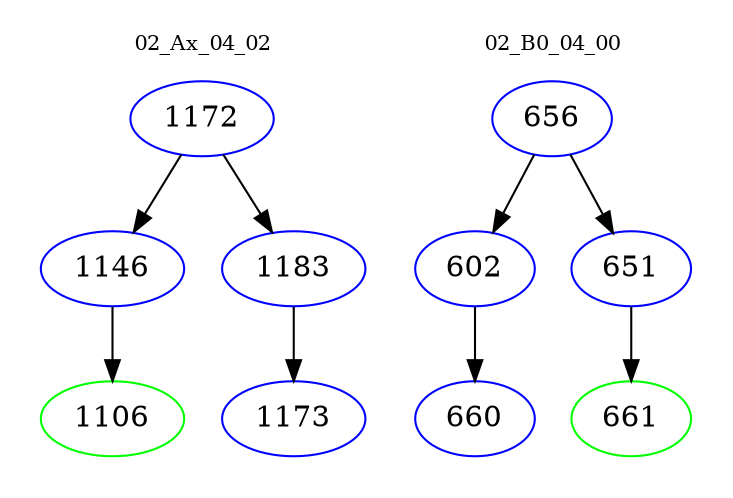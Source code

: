 digraph{
subgraph cluster_0 {
color = white
label = "02_Ax_04_02";
fontsize=10;
T0_1172 [label="1172", color="blue"]
T0_1172 -> T0_1146 [color="black"]
T0_1146 [label="1146", color="blue"]
T0_1146 -> T0_1106 [color="black"]
T0_1106 [label="1106", color="green"]
T0_1172 -> T0_1183 [color="black"]
T0_1183 [label="1183", color="blue"]
T0_1183 -> T0_1173 [color="black"]
T0_1173 [label="1173", color="blue"]
}
subgraph cluster_1 {
color = white
label = "02_B0_04_00";
fontsize=10;
T1_656 [label="656", color="blue"]
T1_656 -> T1_602 [color="black"]
T1_602 [label="602", color="blue"]
T1_602 -> T1_660 [color="black"]
T1_660 [label="660", color="blue"]
T1_656 -> T1_651 [color="black"]
T1_651 [label="651", color="blue"]
T1_651 -> T1_661 [color="black"]
T1_661 [label="661", color="green"]
}
}
